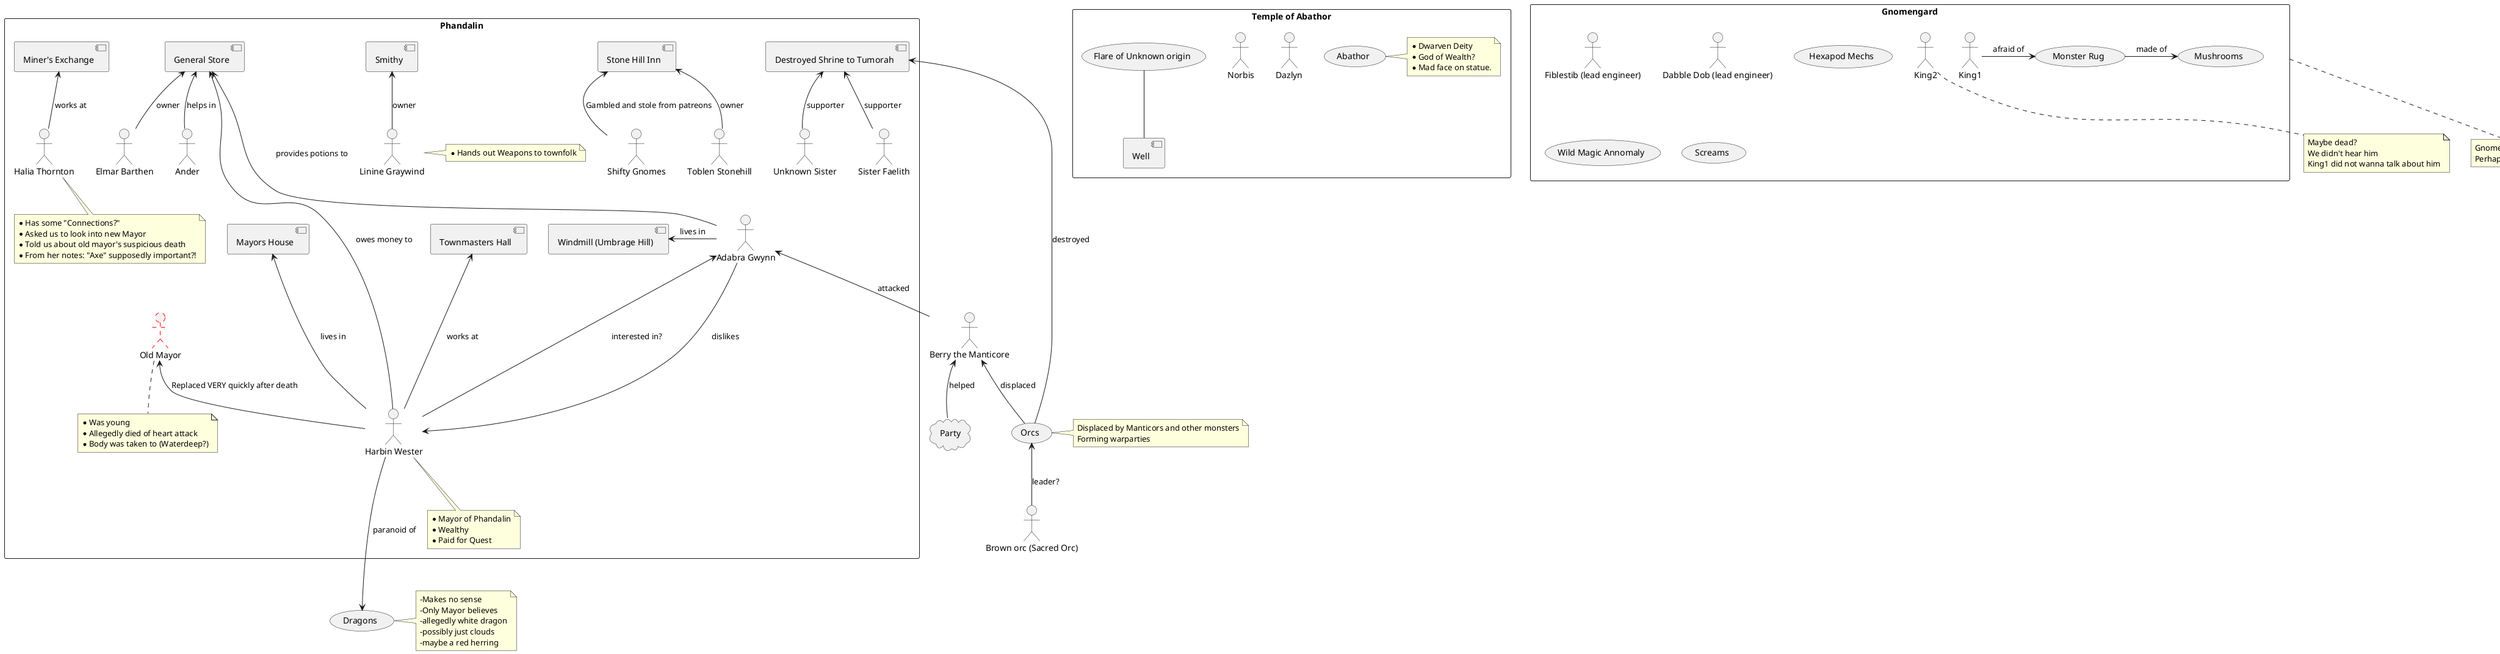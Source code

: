 @startuml Conspiracy Graph

'Actors here:


'actor Hollis
'actor Kendal
'actor Nibarlan
'actor Thalimor
'actor Tugul


actor "Berry the Manticore" as manticorBerry
actor "Brown orc (Sacred Orc)" as brownOrc
(Orcs) as orcs
(Dragons) as dragons
cloud "Party" as party
'Location Phandalin

'General Concepts?

rectangle Phandalin {
    ' locations
    [Stone Hill Inn] as stoneHillInn
    [Townmasters Hall] as townHall
    [Smithy]
    [Destroyed Shrine to Tumorah] as shrine
    [General Store] as generalStore
    [Mayors House] as mayorsHouse
    [Miner's Exchange] as minerHall
    [Windmill (Umbrage Hill)] as Windmill

    'People / Actors with notes
    actor "Toblen Stonehill" as innkeep
    actor "Linine Graywind" as Smith
    note right
        * Hands out Weapons to townfolk
    end note
    actor "Sister Faelith" as Sister1
    actor "Unknown Sister" as Sister2
    actor "Elmar Barthen" as generalStoreGuy
    actor "Ander" as generalStoreHelper

    actor "Harbin Wester" as Mayor
    note bottom of Mayor
        * Mayor of Phandalin
        * Wealthy
        * Paid for Quest
    end note

    actor "Adabra Gwynn" as potionSeller
    actor "Halia Thornton" as prospectorReception
    note bottom of prospectorReception
        * Has some "Connections?"
        * Asked us to look into new Mayor
        * Told us about old mayor's suspicious death
        * From her notes: "Axe" supposedly important?!
    end note

    actor "Old Mayor" as oldMayor #line.dashed;line:red
    note bottom of oldMayor
        * Was young
        * Allegedly died of heart attack
        * Body was taken to (Waterdeep?)
    end note

    actor "Shifty Gnomes" as shiftyGnomes
}

stoneHillInn <-- shiftyGnomes : Gambled and stole from patreons

rectangle "Temple of Abathor"{
    (Abathor)
    note right of Abathor
        * Dwarven Deity
        * God of Wealth?
        * Mad face on statue.
    end note
    actor Dazlyn
    actor Norbis

    [Well]
    (Flare of Unknown origin) as flare
}


stoneHillInn <-- innkeep : owner
Smithy <-- Smith : owner
shrine <-- Sister1 : supporter
shrine <-- Sister2 : supporter
generalStore <-- generalStoreGuy : owner
generalStore <-- generalStoreHelper : helps in
mayorsHouse <--- Mayor : lives in
minerHall <-- prospectorReception : works at
Windmill <- potionSeller : lives in
townHall <--- Mayor : works at

shrine <- orcs : destroyed

Mayor  --->  dragons: paranoid of
generalStore <--- Mayor : owes money to
potionSeller <--- Mayor : interested in?
potionSeller ---> Mayor : dislikes

oldMayor <-- Mayor : Replaced VERY quickly after death

potionSeller <-- manticorBerry : attacked
manticorBerry <-- party : helped

generalStore <--- potionSeller : provides potions to

manticorBerry <-- orcs : displaced

orcs <-- brownOrc : leader?

flare -- Well

rectangle "Gnomengard" {
    actor "Fiblestib (lead engineer)"
    actor "Dabble Dob (lead engineer)"
    actor King1 as king1
    actor King2 as king2

    (Monster Rug) as rugMonster
    (Mushrooms)
    (Hexapod Mechs)
    (Wild Magic Annomaly)
    (Screams)
}

rugMonster -> Mushrooms : made of
king1 -> rugMonster : afraid of

note bottom of Gnomengard
    Gnomes behave very strangely;
    Perhaps because of mushrooms;
end note

'Notes
note right of dragons
    -Makes no sense
    -Only Mayor believes
    -allegedly white dragon
    -possibly just clouds
    -maybe a red herring
end note

note right of orcs
    Displaced by Manticors and other monsters
    Forming warparties
end note

note bottom of king2
    Maybe dead? 
    We didn't hear him
    King1 did not wanna talk about him
end note

@enduml
